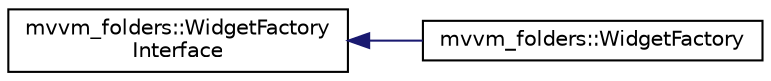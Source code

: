digraph "Graphical Class Hierarchy"
{
 // LATEX_PDF_SIZE
  edge [fontname="Helvetica",fontsize="10",labelfontname="Helvetica",labelfontsize="10"];
  node [fontname="Helvetica",fontsize="10",shape=record];
  rankdir="LR";
  Node0 [label="mvvm_folders::WidgetFactory\lInterface",height=0.2,width=0.4,color="black", fillcolor="white", style="filled",URL="$classmvvm__folders_1_1_widget_factory_interface.html",tooltip=" "];
  Node0 -> Node1 [dir="back",color="midnightblue",fontsize="10",style="solid",fontname="Helvetica"];
  Node1 [label="mvvm_folders::WidgetFactory",height=0.2,width=0.4,color="black", fillcolor="white", style="filled",URL="$classmvvm__folders_1_1_widget_factory.html",tooltip=" "];
}
